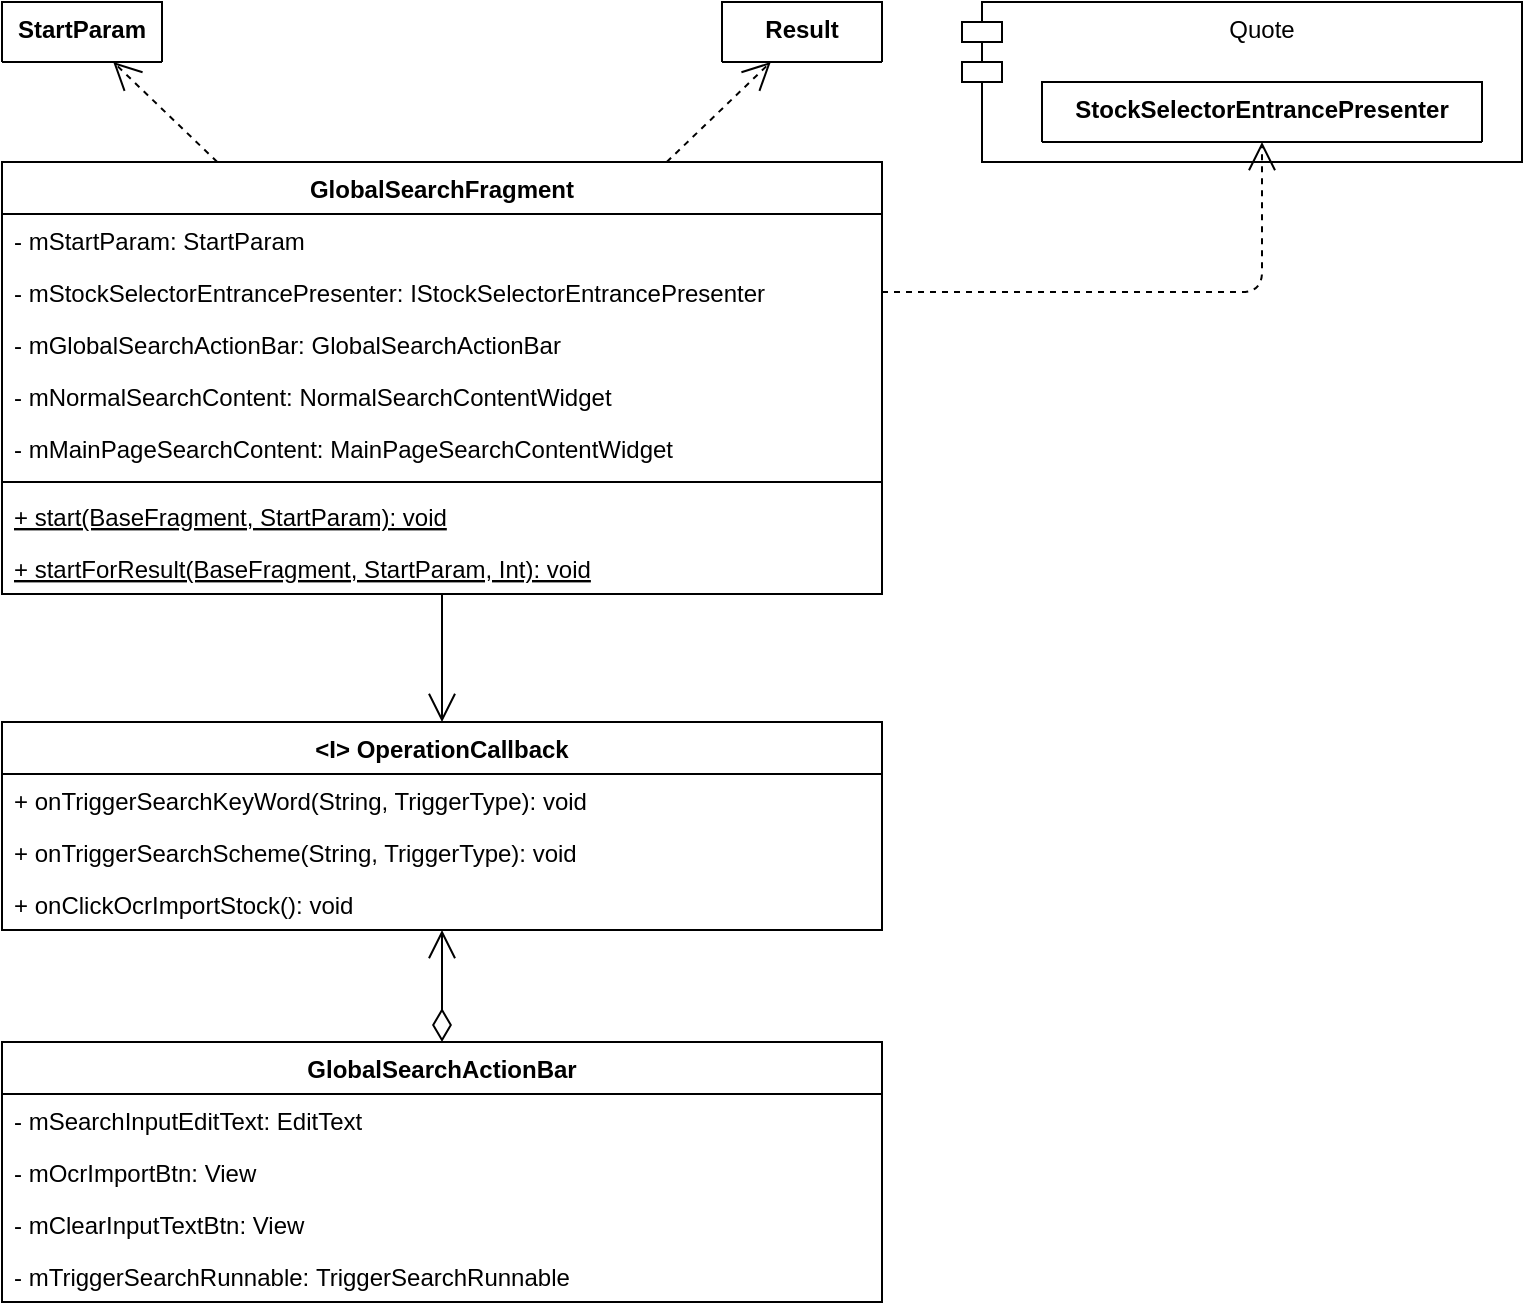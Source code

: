 <mxfile version="12.8.2" type="github">
  <diagram id="JTqwrWSDwIALJZj6xEJG" name="Page-1">
    <mxGraphModel dx="1662" dy="762" grid="1" gridSize="10" guides="1" tooltips="1" connect="1" arrows="1" fold="1" page="1" pageScale="1" pageWidth="2339" pageHeight="3300" math="0" shadow="0">
      <root>
        <mxCell id="0" />
        <mxCell id="1" parent="0" />
        <mxCell id="oAFGaksZaqlwW0-VRmK5-1" value="GlobalSearchFragment" style="swimlane;fontStyle=1;align=center;verticalAlign=top;childLayout=stackLayout;horizontal=1;startSize=26;horizontalStack=0;resizeParent=1;resizeParentMax=0;resizeLast=0;collapsible=1;marginBottom=0;" vertex="1" parent="1">
          <mxGeometry x="40" y="160" width="440" height="216" as="geometry" />
        </mxCell>
        <mxCell id="oAFGaksZaqlwW0-VRmK5-15" value="- mStartParam: StartParam" style="text;strokeColor=none;fillColor=none;align=left;verticalAlign=top;spacingLeft=4;spacingRight=4;overflow=hidden;rotatable=0;points=[[0,0.5],[1,0.5]];portConstraint=eastwest;" vertex="1" parent="oAFGaksZaqlwW0-VRmK5-1">
          <mxGeometry y="26" width="440" height="26" as="geometry" />
        </mxCell>
        <mxCell id="oAFGaksZaqlwW0-VRmK5-2" value="- mStockSelectorEntrancePresenter: IStockSelectorEntrancePresenter" style="text;strokeColor=none;fillColor=none;align=left;verticalAlign=top;spacingLeft=4;spacingRight=4;overflow=hidden;rotatable=0;points=[[0,0.5],[1,0.5]];portConstraint=eastwest;" vertex="1" parent="oAFGaksZaqlwW0-VRmK5-1">
          <mxGeometry y="52" width="440" height="26" as="geometry" />
        </mxCell>
        <mxCell id="oAFGaksZaqlwW0-VRmK5-16" value="- mGlobalSearchActionBar: GlobalSearchActionBar" style="text;strokeColor=none;fillColor=none;align=left;verticalAlign=top;spacingLeft=4;spacingRight=4;overflow=hidden;rotatable=0;points=[[0,0.5],[1,0.5]];portConstraint=eastwest;" vertex="1" parent="oAFGaksZaqlwW0-VRmK5-1">
          <mxGeometry y="78" width="440" height="26" as="geometry" />
        </mxCell>
        <mxCell id="oAFGaksZaqlwW0-VRmK5-18" value="- mNormalSearchContent: NormalSearchContentWidget" style="text;strokeColor=none;fillColor=none;align=left;verticalAlign=top;spacingLeft=4;spacingRight=4;overflow=hidden;rotatable=0;points=[[0,0.5],[1,0.5]];portConstraint=eastwest;" vertex="1" parent="oAFGaksZaqlwW0-VRmK5-1">
          <mxGeometry y="104" width="440" height="26" as="geometry" />
        </mxCell>
        <mxCell id="oAFGaksZaqlwW0-VRmK5-17" value="- mMainPageSearchContent: MainPageSearchContentWidget" style="text;strokeColor=none;fillColor=none;align=left;verticalAlign=top;spacingLeft=4;spacingRight=4;overflow=hidden;rotatable=0;points=[[0,0.5],[1,0.5]];portConstraint=eastwest;" vertex="1" parent="oAFGaksZaqlwW0-VRmK5-1">
          <mxGeometry y="130" width="440" height="26" as="geometry" />
        </mxCell>
        <mxCell id="oAFGaksZaqlwW0-VRmK5-3" value="" style="line;strokeWidth=1;fillColor=none;align=left;verticalAlign=middle;spacingTop=-1;spacingLeft=3;spacingRight=3;rotatable=0;labelPosition=right;points=[];portConstraint=eastwest;" vertex="1" parent="oAFGaksZaqlwW0-VRmK5-1">
          <mxGeometry y="156" width="440" height="8" as="geometry" />
        </mxCell>
        <mxCell id="oAFGaksZaqlwW0-VRmK5-4" value="+ start(BaseFragment, StartParam): void" style="text;strokeColor=none;fillColor=none;align=left;verticalAlign=top;spacingLeft=4;spacingRight=4;overflow=hidden;rotatable=0;points=[[0,0.5],[1,0.5]];portConstraint=eastwest;fontStyle=4" vertex="1" parent="oAFGaksZaqlwW0-VRmK5-1">
          <mxGeometry y="164" width="440" height="26" as="geometry" />
        </mxCell>
        <mxCell id="oAFGaksZaqlwW0-VRmK5-5" value="+ startForResult(BaseFragment, StartParam, Int): void" style="text;strokeColor=none;fillColor=none;align=left;verticalAlign=top;spacingLeft=4;spacingRight=4;overflow=hidden;rotatable=0;points=[[0,0.5],[1,0.5]];portConstraint=eastwest;fontStyle=4" vertex="1" parent="oAFGaksZaqlwW0-VRmK5-1">
          <mxGeometry y="190" width="440" height="26" as="geometry" />
        </mxCell>
        <mxCell id="oAFGaksZaqlwW0-VRmK5-6" value="StartParam" style="swimlane;fontStyle=1;align=center;verticalAlign=top;childLayout=stackLayout;horizontal=1;startSize=30;horizontalStack=0;resizeParent=1;resizeParentMax=0;resizeLast=0;collapsible=1;marginBottom=0;" vertex="1" parent="1">
          <mxGeometry x="40" y="80" width="80" height="30" as="geometry" />
        </mxCell>
        <mxCell id="oAFGaksZaqlwW0-VRmK5-11" value="" style="endArrow=open;endSize=12;dashed=1;html=1;" edge="1" parent="1" source="oAFGaksZaqlwW0-VRmK5-1" target="oAFGaksZaqlwW0-VRmK5-6">
          <mxGeometry width="160" relative="1" as="geometry">
            <mxPoint x="230" y="360" as="sourcePoint" />
            <mxPoint x="390" y="360" as="targetPoint" />
          </mxGeometry>
        </mxCell>
        <mxCell id="oAFGaksZaqlwW0-VRmK5-12" value="Result" style="swimlane;fontStyle=1;align=center;verticalAlign=top;childLayout=stackLayout;horizontal=1;startSize=30;horizontalStack=0;resizeParent=1;resizeParentMax=0;resizeLast=0;collapsible=1;marginBottom=0;" vertex="1" parent="1">
          <mxGeometry x="400" y="80" width="80" height="30" as="geometry" />
        </mxCell>
        <mxCell id="oAFGaksZaqlwW0-VRmK5-13" value="" style="endArrow=open;endSize=12;dashed=1;html=1;" edge="1" parent="1" source="oAFGaksZaqlwW0-VRmK5-1" target="oAFGaksZaqlwW0-VRmK5-12">
          <mxGeometry width="160" relative="1" as="geometry">
            <mxPoint x="230" y="360" as="sourcePoint" />
            <mxPoint x="390" y="360" as="targetPoint" />
          </mxGeometry>
        </mxCell>
        <mxCell id="oAFGaksZaqlwW0-VRmK5-44" value="GlobalSearchActionBar" style="swimlane;fontStyle=1;align=center;verticalAlign=top;childLayout=stackLayout;horizontal=1;startSize=26;horizontalStack=0;resizeParent=1;resizeParentMax=0;resizeLast=0;collapsible=1;marginBottom=0;" vertex="1" parent="1">
          <mxGeometry x="40" y="600" width="440" height="130" as="geometry" />
        </mxCell>
        <mxCell id="oAFGaksZaqlwW0-VRmK5-45" value="- mSearchInputEditText: EditText" style="text;strokeColor=none;fillColor=none;align=left;verticalAlign=top;spacingLeft=4;spacingRight=4;overflow=hidden;rotatable=0;points=[[0,0.5],[1,0.5]];portConstraint=eastwest;" vertex="1" parent="oAFGaksZaqlwW0-VRmK5-44">
          <mxGeometry y="26" width="440" height="26" as="geometry" />
        </mxCell>
        <mxCell id="oAFGaksZaqlwW0-VRmK5-46" value="- mOcrImportBtn: View" style="text;strokeColor=none;fillColor=none;align=left;verticalAlign=top;spacingLeft=4;spacingRight=4;overflow=hidden;rotatable=0;points=[[0,0.5],[1,0.5]];portConstraint=eastwest;" vertex="1" parent="oAFGaksZaqlwW0-VRmK5-44">
          <mxGeometry y="52" width="440" height="26" as="geometry" />
        </mxCell>
        <mxCell id="oAFGaksZaqlwW0-VRmK5-47" value="- mClearInputTextBtn: View" style="text;strokeColor=none;fillColor=none;align=left;verticalAlign=top;spacingLeft=4;spacingRight=4;overflow=hidden;rotatable=0;points=[[0,0.5],[1,0.5]];portConstraint=eastwest;" vertex="1" parent="oAFGaksZaqlwW0-VRmK5-44">
          <mxGeometry y="78" width="440" height="26" as="geometry" />
        </mxCell>
        <mxCell id="oAFGaksZaqlwW0-VRmK5-71" value="- mTriggerSearchRunnable: TriggerSearchRunnable" style="text;strokeColor=none;fillColor=none;align=left;verticalAlign=top;spacingLeft=4;spacingRight=4;overflow=hidden;rotatable=0;points=[[0,0.5],[1,0.5]];portConstraint=eastwest;" vertex="1" parent="oAFGaksZaqlwW0-VRmK5-44">
          <mxGeometry y="104" width="440" height="26" as="geometry" />
        </mxCell>
        <mxCell id="oAFGaksZaqlwW0-VRmK5-54" value="Quote" style="shape=module;align=left;spacingLeft=20;align=center;verticalAlign=top;fillColor=none;" vertex="1" parent="1">
          <mxGeometry x="520" y="80" width="280" height="80" as="geometry" />
        </mxCell>
        <mxCell id="oAFGaksZaqlwW0-VRmK5-55" value="StockSelectorEntrancePresenter" style="swimlane;fontStyle=1;align=center;verticalAlign=top;childLayout=stackLayout;horizontal=1;startSize=30;horizontalStack=0;resizeParent=1;resizeParentMax=0;resizeLast=0;collapsible=1;marginBottom=0;" vertex="1" parent="1">
          <mxGeometry x="560" y="120" width="220" height="30" as="geometry" />
        </mxCell>
        <mxCell id="oAFGaksZaqlwW0-VRmK5-56" value="&lt;I&gt; OperationCallback" style="swimlane;fontStyle=1;align=center;verticalAlign=top;childLayout=stackLayout;horizontal=1;startSize=26;horizontalStack=0;resizeParent=1;resizeParentMax=0;resizeLast=0;collapsible=1;marginBottom=0;fillColor=none;" vertex="1" parent="1">
          <mxGeometry x="40" y="440" width="440" height="104" as="geometry" />
        </mxCell>
        <mxCell id="oAFGaksZaqlwW0-VRmK5-59" value="+ onTriggerSearchKeyWord(String, TriggerType): void" style="text;strokeColor=none;fillColor=none;align=left;verticalAlign=top;spacingLeft=4;spacingRight=4;overflow=hidden;rotatable=0;points=[[0,0.5],[1,0.5]];portConstraint=eastwest;" vertex="1" parent="oAFGaksZaqlwW0-VRmK5-56">
          <mxGeometry y="26" width="440" height="26" as="geometry" />
        </mxCell>
        <mxCell id="oAFGaksZaqlwW0-VRmK5-60" value="+ onTriggerSearchScheme(String, TriggerType): void" style="text;strokeColor=none;fillColor=none;align=left;verticalAlign=top;spacingLeft=4;spacingRight=4;overflow=hidden;rotatable=0;points=[[0,0.5],[1,0.5]];portConstraint=eastwest;" vertex="1" parent="oAFGaksZaqlwW0-VRmK5-56">
          <mxGeometry y="52" width="440" height="26" as="geometry" />
        </mxCell>
        <mxCell id="oAFGaksZaqlwW0-VRmK5-62" value="+ onClickOcrImportStock(): void" style="text;strokeColor=none;fillColor=none;align=left;verticalAlign=top;spacingLeft=4;spacingRight=4;overflow=hidden;rotatable=0;points=[[0,0.5],[1,0.5]];portConstraint=eastwest;" vertex="1" parent="oAFGaksZaqlwW0-VRmK5-56">
          <mxGeometry y="78" width="440" height="26" as="geometry" />
        </mxCell>
        <mxCell id="oAFGaksZaqlwW0-VRmK5-63" value="" style="endArrow=open;html=1;endSize=12;startArrow=diamondThin;startSize=14;startFill=0;align=left;verticalAlign=bottom;" edge="1" parent="1" source="oAFGaksZaqlwW0-VRmK5-44" target="oAFGaksZaqlwW0-VRmK5-56">
          <mxGeometry x="-1" y="3" relative="1" as="geometry">
            <mxPoint x="570" y="540" as="sourcePoint" />
            <mxPoint x="730" y="540" as="targetPoint" />
          </mxGeometry>
        </mxCell>
        <mxCell id="oAFGaksZaqlwW0-VRmK5-65" value="" style="endArrow=open;endFill=1;endSize=12;html=1;" edge="1" parent="1" source="oAFGaksZaqlwW0-VRmK5-1" target="oAFGaksZaqlwW0-VRmK5-56">
          <mxGeometry width="160" relative="1" as="geometry">
            <mxPoint x="580" y="420" as="sourcePoint" />
            <mxPoint x="740" y="420" as="targetPoint" />
          </mxGeometry>
        </mxCell>
        <mxCell id="oAFGaksZaqlwW0-VRmK5-66" value="" style="endArrow=open;endSize=12;dashed=1;html=1;edgeStyle=orthogonalEdgeStyle;" edge="1" parent="1" source="oAFGaksZaqlwW0-VRmK5-2" target="oAFGaksZaqlwW0-VRmK5-55">
          <mxGeometry width="160" relative="1" as="geometry">
            <mxPoint x="590" y="260" as="sourcePoint" />
            <mxPoint x="750" y="260" as="targetPoint" />
          </mxGeometry>
        </mxCell>
      </root>
    </mxGraphModel>
  </diagram>
</mxfile>
